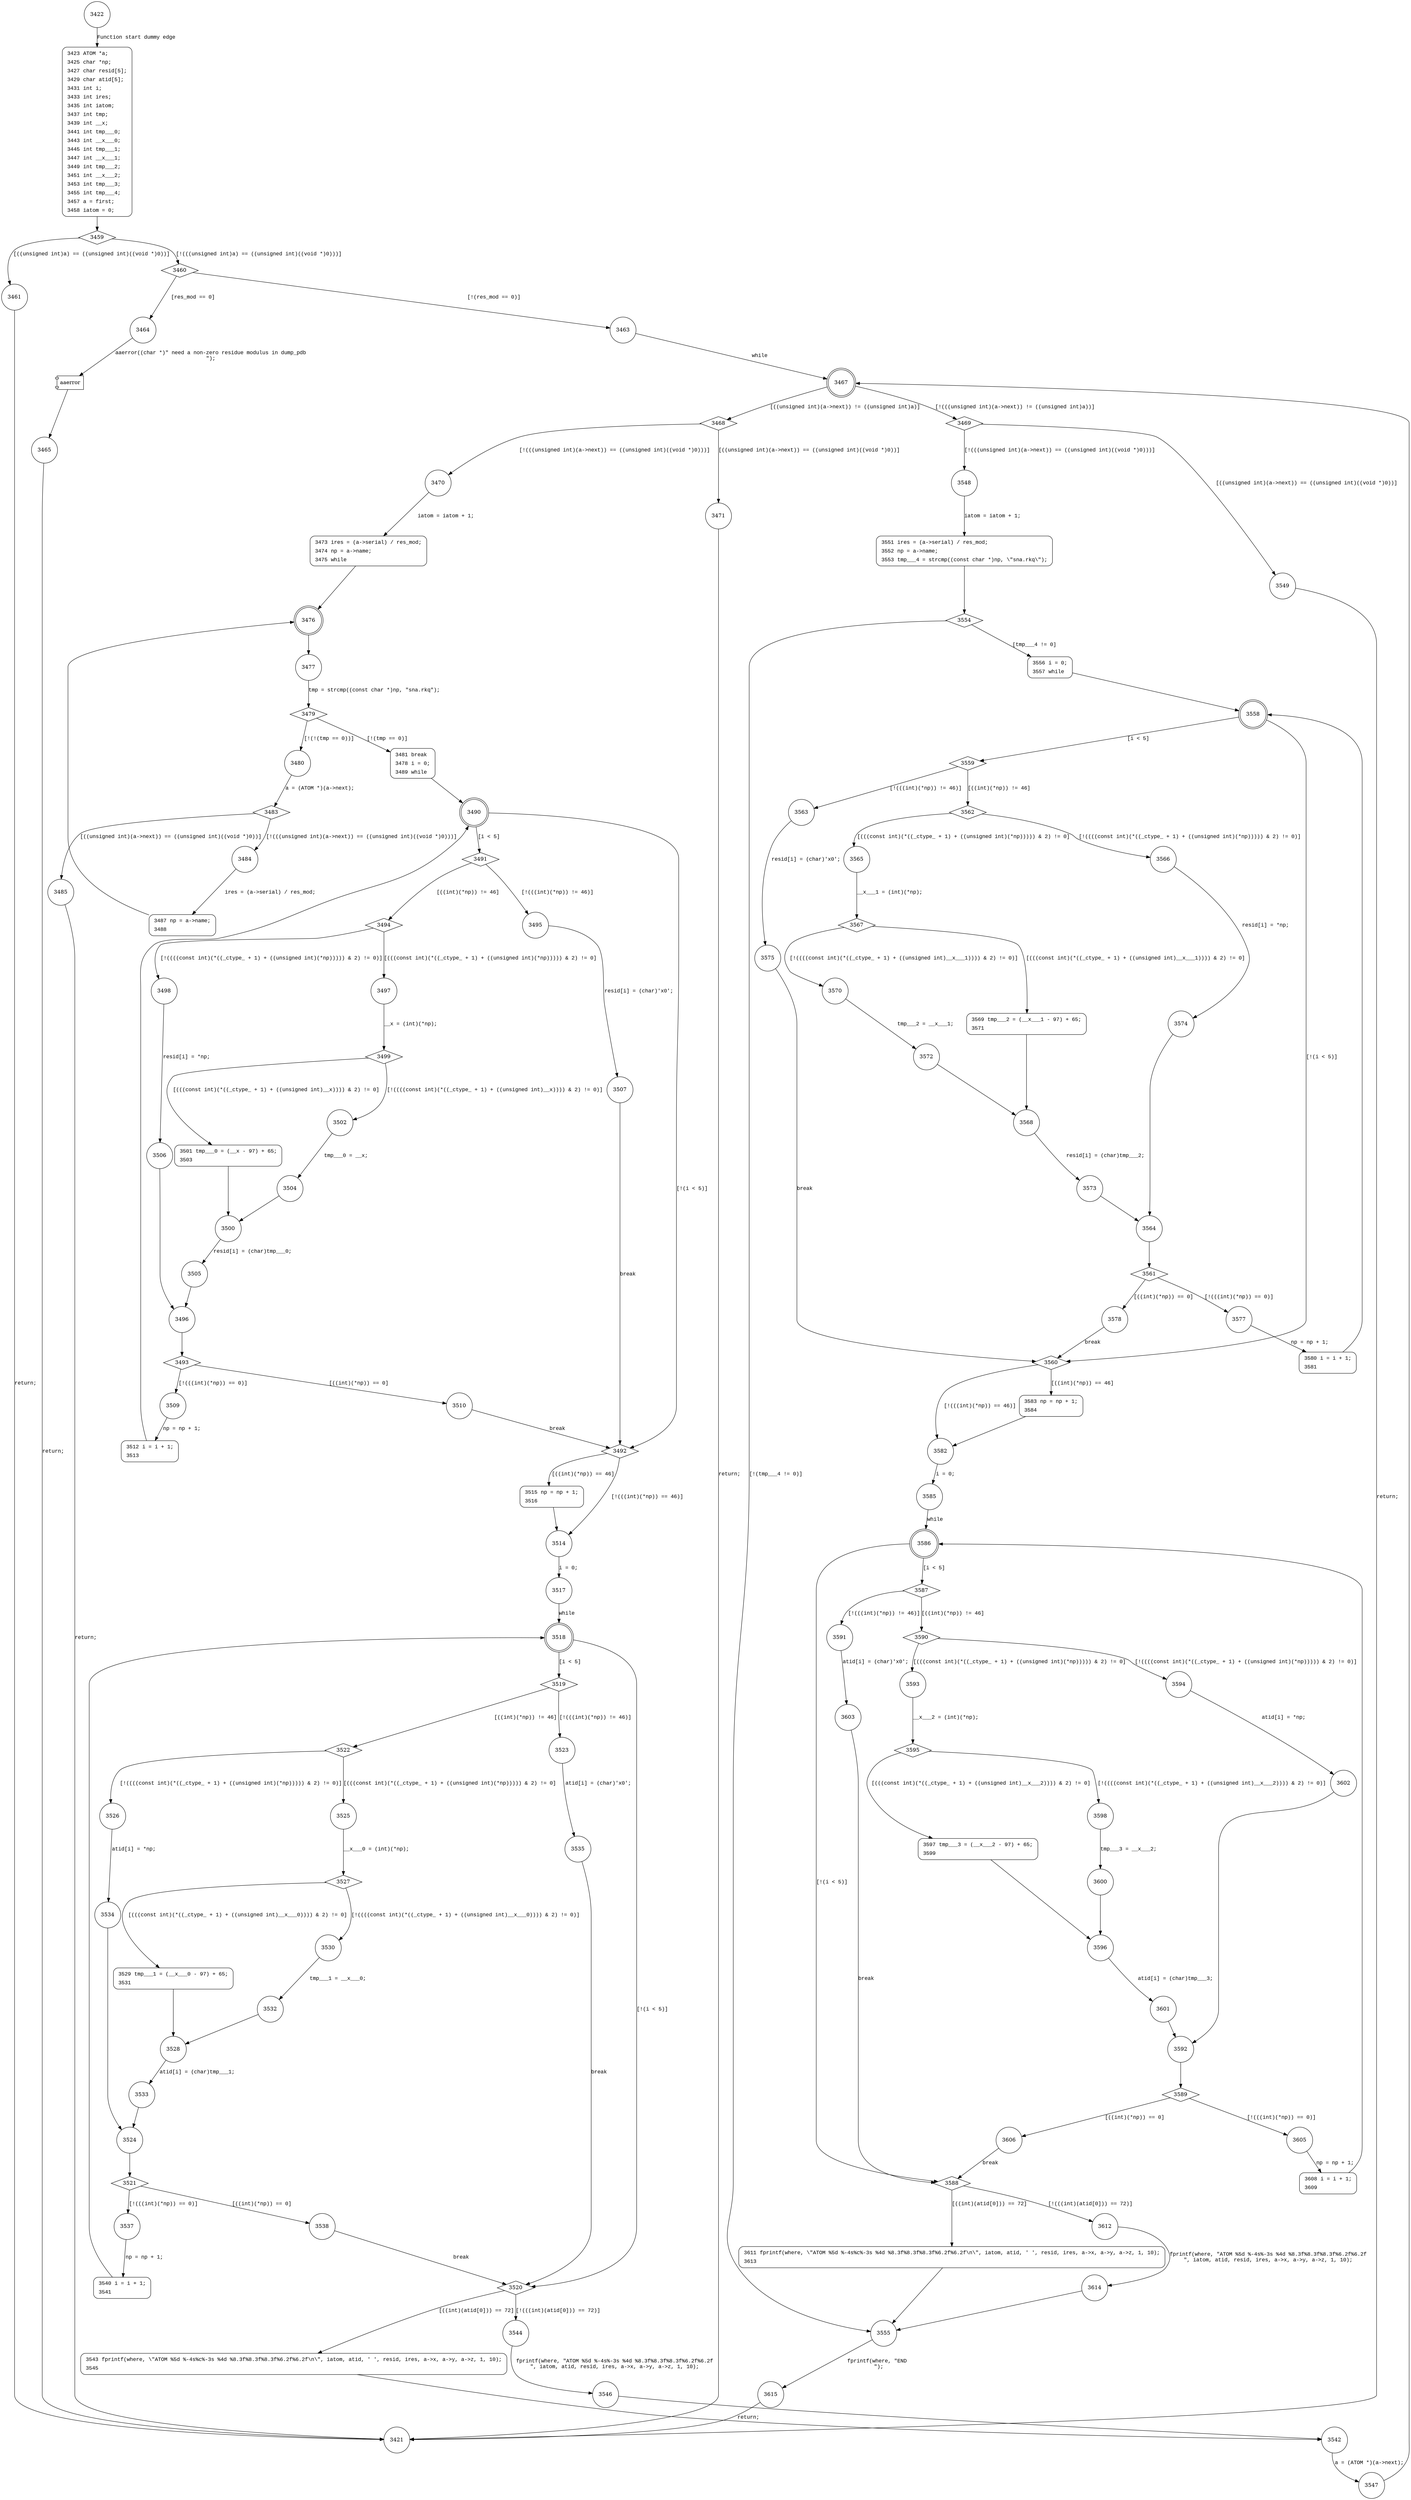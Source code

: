 digraph dump_pdb {
3422 [shape="circle"]
3423 [shape="circle"]
3459 [shape="diamond"]
3460 [shape="diamond"]
3461 [shape="circle"]
3463 [shape="circle"]
3464 [shape="circle"]
3465 [shape="circle"]
3467 [shape="doublecircle"]
3469 [shape="diamond"]
3468 [shape="diamond"]
3470 [shape="circle"]
3471 [shape="circle"]
3473 [shape="circle"]
3476 [shape="doublecircle"]
3477 [shape="circle"]
3479 [shape="diamond"]
3480 [shape="circle"]
3481 [shape="circle"]
3490 [shape="doublecircle"]
3492 [shape="diamond"]
3491 [shape="diamond"]
3495 [shape="circle"]
3494 [shape="diamond"]
3498 [shape="circle"]
3497 [shape="circle"]
3499 [shape="diamond"]
3502 [shape="circle"]
3501 [shape="circle"]
3500 [shape="circle"]
3505 [shape="circle"]
3496 [shape="circle"]
3493 [shape="diamond"]
3509 [shape="circle"]
3510 [shape="circle"]
3514 [shape="circle"]
3515 [shape="circle"]
3517 [shape="circle"]
3518 [shape="doublecircle"]
3520 [shape="diamond"]
3519 [shape="diamond"]
3523 [shape="circle"]
3522 [shape="diamond"]
3526 [shape="circle"]
3525 [shape="circle"]
3527 [shape="diamond"]
3530 [shape="circle"]
3529 [shape="circle"]
3528 [shape="circle"]
3533 [shape="circle"]
3524 [shape="circle"]
3521 [shape="diamond"]
3537 [shape="circle"]
3538 [shape="circle"]
3544 [shape="circle"]
3543 [shape="circle"]
3542 [shape="circle"]
3547 [shape="circle"]
3546 [shape="circle"]
3540 [shape="circle"]
3532 [shape="circle"]
3534 [shape="circle"]
3535 [shape="circle"]
3512 [shape="circle"]
3504 [shape="circle"]
3506 [shape="circle"]
3507 [shape="circle"]
3483 [shape="diamond"]
3484 [shape="circle"]
3485 [shape="circle"]
3487 [shape="circle"]
3548 [shape="circle"]
3549 [shape="circle"]
3551 [shape="circle"]
3554 [shape="diamond"]
3555 [shape="circle"]
3556 [shape="circle"]
3558 [shape="doublecircle"]
3560 [shape="diamond"]
3559 [shape="diamond"]
3563 [shape="circle"]
3562 [shape="diamond"]
3566 [shape="circle"]
3565 [shape="circle"]
3567 [shape="diamond"]
3570 [shape="circle"]
3569 [shape="circle"]
3568 [shape="circle"]
3573 [shape="circle"]
3564 [shape="circle"]
3561 [shape="diamond"]
3577 [shape="circle"]
3578 [shape="circle"]
3582 [shape="circle"]
3583 [shape="circle"]
3585 [shape="circle"]
3586 [shape="doublecircle"]
3588 [shape="diamond"]
3587 [shape="diamond"]
3591 [shape="circle"]
3590 [shape="diamond"]
3594 [shape="circle"]
3593 [shape="circle"]
3595 [shape="diamond"]
3598 [shape="circle"]
3597 [shape="circle"]
3596 [shape="circle"]
3601 [shape="circle"]
3592 [shape="circle"]
3589 [shape="diamond"]
3605 [shape="circle"]
3606 [shape="circle"]
3612 [shape="circle"]
3611 [shape="circle"]
3615 [shape="circle"]
3614 [shape="circle"]
3608 [shape="circle"]
3600 [shape="circle"]
3602 [shape="circle"]
3603 [shape="circle"]
3580 [shape="circle"]
3572 [shape="circle"]
3574 [shape="circle"]
3575 [shape="circle"]
3421 [shape="circle"]
3423 [style="filled,bold" penwidth="1" fillcolor="white" fontname="Courier New" shape="Mrecord" label=<<table border="0" cellborder="0" cellpadding="3" bgcolor="white"><tr><td align="right">3423</td><td align="left">ATOM *a;</td></tr><tr><td align="right">3425</td><td align="left">char *np;</td></tr><tr><td align="right">3427</td><td align="left">char resid[5];</td></tr><tr><td align="right">3429</td><td align="left">char atid[5];</td></tr><tr><td align="right">3431</td><td align="left">int i;</td></tr><tr><td align="right">3433</td><td align="left">int ires;</td></tr><tr><td align="right">3435</td><td align="left">int iatom;</td></tr><tr><td align="right">3437</td><td align="left">int tmp;</td></tr><tr><td align="right">3439</td><td align="left">int __x;</td></tr><tr><td align="right">3441</td><td align="left">int tmp___0;</td></tr><tr><td align="right">3443</td><td align="left">int __x___0;</td></tr><tr><td align="right">3445</td><td align="left">int tmp___1;</td></tr><tr><td align="right">3447</td><td align="left">int __x___1;</td></tr><tr><td align="right">3449</td><td align="left">int tmp___2;</td></tr><tr><td align="right">3451</td><td align="left">int __x___2;</td></tr><tr><td align="right">3453</td><td align="left">int tmp___3;</td></tr><tr><td align="right">3455</td><td align="left">int tmp___4;</td></tr><tr><td align="right">3457</td><td align="left">a = first;</td></tr><tr><td align="right">3458</td><td align="left">iatom = 0;</td></tr></table>>]
3423 -> 3459[label=""]
3473 [style="filled,bold" penwidth="1" fillcolor="white" fontname="Courier New" shape="Mrecord" label=<<table border="0" cellborder="0" cellpadding="3" bgcolor="white"><tr><td align="right">3473</td><td align="left">ires = (a-&gt;serial) / res_mod;</td></tr><tr><td align="right">3474</td><td align="left">np = a-&gt;name;</td></tr><tr><td align="right">3475</td><td align="left">while</td></tr></table>>]
3473 -> 3476[label=""]
3481 [style="filled,bold" penwidth="1" fillcolor="white" fontname="Courier New" shape="Mrecord" label=<<table border="0" cellborder="0" cellpadding="3" bgcolor="white"><tr><td align="right">3481</td><td align="left">break</td></tr><tr><td align="right">3478</td><td align="left">i = 0;</td></tr><tr><td align="right">3489</td><td align="left">while</td></tr></table>>]
3481 -> 3490[label=""]
3501 [style="filled,bold" penwidth="1" fillcolor="white" fontname="Courier New" shape="Mrecord" label=<<table border="0" cellborder="0" cellpadding="3" bgcolor="white"><tr><td align="right">3501</td><td align="left">tmp___0 = (__x - 97) + 65;</td></tr><tr><td align="right">3503</td><td align="left"></td></tr></table>>]
3501 -> 3500[label=""]
3515 [style="filled,bold" penwidth="1" fillcolor="white" fontname="Courier New" shape="Mrecord" label=<<table border="0" cellborder="0" cellpadding="3" bgcolor="white"><tr><td align="right">3515</td><td align="left">np = np + 1;</td></tr><tr><td align="right">3516</td><td align="left"></td></tr></table>>]
3515 -> 3514[label=""]
3529 [style="filled,bold" penwidth="1" fillcolor="white" fontname="Courier New" shape="Mrecord" label=<<table border="0" cellborder="0" cellpadding="3" bgcolor="white"><tr><td align="right">3529</td><td align="left">tmp___1 = (__x___0 - 97) + 65;</td></tr><tr><td align="right">3531</td><td align="left"></td></tr></table>>]
3529 -> 3528[label=""]
3543 [style="filled,bold" penwidth="1" fillcolor="white" fontname="Courier New" shape="Mrecord" label=<<table border="0" cellborder="0" cellpadding="3" bgcolor="white"><tr><td align="right">3543</td><td align="left">fprintf(where, \"ATOM %5d %-4s%c%-3s %4d %8.3f%8.3f%8.3f%6.2f%6.2f\n\", iatom, atid, ' ', resid, ires, a-&gt;x, a-&gt;y, a-&gt;z, 1, 10);</td></tr><tr><td align="right">3545</td><td align="left"></td></tr></table>>]
3543 -> 3542[label=""]
3540 [style="filled,bold" penwidth="1" fillcolor="white" fontname="Courier New" shape="Mrecord" label=<<table border="0" cellborder="0" cellpadding="3" bgcolor="white"><tr><td align="right">3540</td><td align="left">i = i + 1;</td></tr><tr><td align="right">3541</td><td align="left"></td></tr></table>>]
3540 -> 3518[label=""]
3512 [style="filled,bold" penwidth="1" fillcolor="white" fontname="Courier New" shape="Mrecord" label=<<table border="0" cellborder="0" cellpadding="3" bgcolor="white"><tr><td align="right">3512</td><td align="left">i = i + 1;</td></tr><tr><td align="right">3513</td><td align="left"></td></tr></table>>]
3512 -> 3490[label=""]
3487 [style="filled,bold" penwidth="1" fillcolor="white" fontname="Courier New" shape="Mrecord" label=<<table border="0" cellborder="0" cellpadding="3" bgcolor="white"><tr><td align="right">3487</td><td align="left">np = a-&gt;name;</td></tr><tr><td align="right">3488</td><td align="left"></td></tr></table>>]
3487 -> 3476[label=""]
3551 [style="filled,bold" penwidth="1" fillcolor="white" fontname="Courier New" shape="Mrecord" label=<<table border="0" cellborder="0" cellpadding="3" bgcolor="white"><tr><td align="right">3551</td><td align="left">ires = (a-&gt;serial) / res_mod;</td></tr><tr><td align="right">3552</td><td align="left">np = a-&gt;name;</td></tr><tr><td align="right">3553</td><td align="left">tmp___4 = strcmp((const char *)np, \"sna.rkq\");</td></tr></table>>]
3551 -> 3554[label=""]
3556 [style="filled,bold" penwidth="1" fillcolor="white" fontname="Courier New" shape="Mrecord" label=<<table border="0" cellborder="0" cellpadding="3" bgcolor="white"><tr><td align="right">3556</td><td align="left">i = 0;</td></tr><tr><td align="right">3557</td><td align="left">while</td></tr></table>>]
3556 -> 3558[label=""]
3569 [style="filled,bold" penwidth="1" fillcolor="white" fontname="Courier New" shape="Mrecord" label=<<table border="0" cellborder="0" cellpadding="3" bgcolor="white"><tr><td align="right">3569</td><td align="left">tmp___2 = (__x___1 - 97) + 65;</td></tr><tr><td align="right">3571</td><td align="left"></td></tr></table>>]
3569 -> 3568[label=""]
3583 [style="filled,bold" penwidth="1" fillcolor="white" fontname="Courier New" shape="Mrecord" label=<<table border="0" cellborder="0" cellpadding="3" bgcolor="white"><tr><td align="right">3583</td><td align="left">np = np + 1;</td></tr><tr><td align="right">3584</td><td align="left"></td></tr></table>>]
3583 -> 3582[label=""]
3597 [style="filled,bold" penwidth="1" fillcolor="white" fontname="Courier New" shape="Mrecord" label=<<table border="0" cellborder="0" cellpadding="3" bgcolor="white"><tr><td align="right">3597</td><td align="left">tmp___3 = (__x___2 - 97) + 65;</td></tr><tr><td align="right">3599</td><td align="left"></td></tr></table>>]
3597 -> 3596[label=""]
3611 [style="filled,bold" penwidth="1" fillcolor="white" fontname="Courier New" shape="Mrecord" label=<<table border="0" cellborder="0" cellpadding="3" bgcolor="white"><tr><td align="right">3611</td><td align="left">fprintf(where, \"ATOM %5d %-4s%c%-3s %4d %8.3f%8.3f%8.3f%6.2f%6.2f\n\", iatom, atid, ' ', resid, ires, a-&gt;x, a-&gt;y, a-&gt;z, 1, 10);</td></tr><tr><td align="right">3613</td><td align="left"></td></tr></table>>]
3611 -> 3555[label=""]
3608 [style="filled,bold" penwidth="1" fillcolor="white" fontname="Courier New" shape="Mrecord" label=<<table border="0" cellborder="0" cellpadding="3" bgcolor="white"><tr><td align="right">3608</td><td align="left">i = i + 1;</td></tr><tr><td align="right">3609</td><td align="left"></td></tr></table>>]
3608 -> 3586[label=""]
3580 [style="filled,bold" penwidth="1" fillcolor="white" fontname="Courier New" shape="Mrecord" label=<<table border="0" cellborder="0" cellpadding="3" bgcolor="white"><tr><td align="right">3580</td><td align="left">i = i + 1;</td></tr><tr><td align="right">3581</td><td align="left"></td></tr></table>>]
3580 -> 3558[label=""]
3422 -> 3423 [label="Function start dummy edge" fontname="Courier New"]
3459 -> 3460 [label="[!(((unsigned int)a) == ((unsigned int)((void *)0)))]" fontname="Courier New"]
3459 -> 3461 [label="[((unsigned int)a) == ((unsigned int)((void *)0))]" fontname="Courier New"]
3460 -> 3463 [label="[!(res_mod == 0)]" fontname="Courier New"]
3460 -> 3464 [label="[res_mod == 0]" fontname="Courier New"]
100437 [shape="component" label="aaerror"]
3464 -> 100437 [label="aaerror((char *)\" need a non-zero residue modulus in dump_pdb\n\");" fontname="Courier New"]
100437 -> 3465 [label="" fontname="Courier New"]
3463 -> 3467 [label="while" fontname="Courier New"]
3467 -> 3469 [label="[!(((unsigned int)(a->next)) != ((unsigned int)a))]" fontname="Courier New"]
3467 -> 3468 [label="[((unsigned int)(a->next)) != ((unsigned int)a)]" fontname="Courier New"]
3468 -> 3470 [label="[!(((unsigned int)(a->next)) == ((unsigned int)((void *)0)))]" fontname="Courier New"]
3468 -> 3471 [label="[((unsigned int)(a->next)) == ((unsigned int)((void *)0))]" fontname="Courier New"]
3470 -> 3473 [label="iatom = iatom + 1;" fontname="Courier New"]
3476 -> 3477 [label="" fontname="Courier New"]
3479 -> 3480 [label="[!(!(tmp == 0))]" fontname="Courier New"]
3479 -> 3481 [label="[!(tmp == 0)]" fontname="Courier New"]
3490 -> 3492 [label="[!(i < 5)]" fontname="Courier New"]
3490 -> 3491 [label="[i < 5]" fontname="Courier New"]
3491 -> 3495 [label="[!(((int)(*np)) != 46)]" fontname="Courier New"]
3491 -> 3494 [label="[((int)(*np)) != 46]" fontname="Courier New"]
3494 -> 3498 [label="[!((((const int)(*((_ctype_ + 1) + ((unsigned int)(*np))))) & 2) != 0)]" fontname="Courier New"]
3494 -> 3497 [label="[(((const int)(*((_ctype_ + 1) + ((unsigned int)(*np))))) & 2) != 0]" fontname="Courier New"]
3499 -> 3502 [label="[!((((const int)(*((_ctype_ + 1) + ((unsigned int)__x)))) & 2) != 0)]" fontname="Courier New"]
3499 -> 3501 [label="[(((const int)(*((_ctype_ + 1) + ((unsigned int)__x)))) & 2) != 0]" fontname="Courier New"]
3500 -> 3505 [label="resid[i] = (char)tmp___0;" fontname="Courier New"]
3496 -> 3493 [label="" fontname="Courier New"]
3493 -> 3509 [label="[!(((int)(*np)) == 0)]" fontname="Courier New"]
3493 -> 3510 [label="[((int)(*np)) == 0]" fontname="Courier New"]
3492 -> 3514 [label="[!(((int)(*np)) == 46)]" fontname="Courier New"]
3492 -> 3515 [label="[((int)(*np)) == 46]" fontname="Courier New"]
3514 -> 3517 [label="i = 0;" fontname="Courier New"]
3518 -> 3520 [label="[!(i < 5)]" fontname="Courier New"]
3518 -> 3519 [label="[i < 5]" fontname="Courier New"]
3519 -> 3523 [label="[!(((int)(*np)) != 46)]" fontname="Courier New"]
3519 -> 3522 [label="[((int)(*np)) != 46]" fontname="Courier New"]
3522 -> 3526 [label="[!((((const int)(*((_ctype_ + 1) + ((unsigned int)(*np))))) & 2) != 0)]" fontname="Courier New"]
3522 -> 3525 [label="[(((const int)(*((_ctype_ + 1) + ((unsigned int)(*np))))) & 2) != 0]" fontname="Courier New"]
3527 -> 3530 [label="[!((((const int)(*((_ctype_ + 1) + ((unsigned int)__x___0)))) & 2) != 0)]" fontname="Courier New"]
3527 -> 3529 [label="[(((const int)(*((_ctype_ + 1) + ((unsigned int)__x___0)))) & 2) != 0]" fontname="Courier New"]
3528 -> 3533 [label="atid[i] = (char)tmp___1;" fontname="Courier New"]
3524 -> 3521 [label="" fontname="Courier New"]
3521 -> 3537 [label="[!(((int)(*np)) == 0)]" fontname="Courier New"]
3521 -> 3538 [label="[((int)(*np)) == 0]" fontname="Courier New"]
3520 -> 3544 [label="[!(((int)(atid[0])) == 72)]" fontname="Courier New"]
3520 -> 3543 [label="[((int)(atid[0])) == 72]" fontname="Courier New"]
3542 -> 3547 [label="a = (ATOM *)(a->next);" fontname="Courier New"]
3544 -> 3546 [label="fprintf(where, \"ATOM %5d %-4s%-3s %4d %8.3f%8.3f%8.3f%6.2f%6.2f\n\", iatom, atid, resid, ires, a->x, a->y, a->z, 1, 10);" fontname="Courier New"]
3537 -> 3540 [label="np = np + 1;" fontname="Courier New"]
3530 -> 3532 [label="tmp___1 = __x___0;" fontname="Courier New"]
3526 -> 3534 [label="atid[i] = *np;" fontname="Courier New"]
3523 -> 3535 [label="atid[i] = (char)'\x0';" fontname="Courier New"]
3509 -> 3512 [label="np = np + 1;" fontname="Courier New"]
3502 -> 3504 [label="tmp___0 = __x;" fontname="Courier New"]
3498 -> 3506 [label="resid[i] = *np;" fontname="Courier New"]
3495 -> 3507 [label="resid[i] = (char)'\x0';" fontname="Courier New"]
3480 -> 3483 [label="a = (ATOM *)(a->next);" fontname="Courier New"]
3483 -> 3484 [label="[!(((unsigned int)(a->next)) == ((unsigned int)((void *)0)))]" fontname="Courier New"]
3483 -> 3485 [label="[((unsigned int)(a->next)) == ((unsigned int)((void *)0))]" fontname="Courier New"]
3484 -> 3487 [label="ires = (a->serial) / res_mod;" fontname="Courier New"]
3469 -> 3548 [label="[!(((unsigned int)(a->next)) == ((unsigned int)((void *)0)))]" fontname="Courier New"]
3469 -> 3549 [label="[((unsigned int)(a->next)) == ((unsigned int)((void *)0))]" fontname="Courier New"]
3548 -> 3551 [label="iatom = iatom + 1;" fontname="Courier New"]
3554 -> 3555 [label="[!(tmp___4 != 0)]" fontname="Courier New"]
3554 -> 3556 [label="[tmp___4 != 0]" fontname="Courier New"]
3558 -> 3560 [label="[!(i < 5)]" fontname="Courier New"]
3558 -> 3559 [label="[i < 5]" fontname="Courier New"]
3559 -> 3563 [label="[!(((int)(*np)) != 46)]" fontname="Courier New"]
3559 -> 3562 [label="[((int)(*np)) != 46]" fontname="Courier New"]
3562 -> 3566 [label="[!((((const int)(*((_ctype_ + 1) + ((unsigned int)(*np))))) & 2) != 0)]" fontname="Courier New"]
3562 -> 3565 [label="[(((const int)(*((_ctype_ + 1) + ((unsigned int)(*np))))) & 2) != 0]" fontname="Courier New"]
3567 -> 3570 [label="[!((((const int)(*((_ctype_ + 1) + ((unsigned int)__x___1)))) & 2) != 0)]" fontname="Courier New"]
3567 -> 3569 [label="[(((const int)(*((_ctype_ + 1) + ((unsigned int)__x___1)))) & 2) != 0]" fontname="Courier New"]
3568 -> 3573 [label="resid[i] = (char)tmp___2;" fontname="Courier New"]
3564 -> 3561 [label="" fontname="Courier New"]
3561 -> 3577 [label="[!(((int)(*np)) == 0)]" fontname="Courier New"]
3561 -> 3578 [label="[((int)(*np)) == 0]" fontname="Courier New"]
3560 -> 3582 [label="[!(((int)(*np)) == 46)]" fontname="Courier New"]
3560 -> 3583 [label="[((int)(*np)) == 46]" fontname="Courier New"]
3582 -> 3585 [label="i = 0;" fontname="Courier New"]
3586 -> 3588 [label="[!(i < 5)]" fontname="Courier New"]
3586 -> 3587 [label="[i < 5]" fontname="Courier New"]
3587 -> 3591 [label="[!(((int)(*np)) != 46)]" fontname="Courier New"]
3587 -> 3590 [label="[((int)(*np)) != 46]" fontname="Courier New"]
3590 -> 3594 [label="[!((((const int)(*((_ctype_ + 1) + ((unsigned int)(*np))))) & 2) != 0)]" fontname="Courier New"]
3590 -> 3593 [label="[(((const int)(*((_ctype_ + 1) + ((unsigned int)(*np))))) & 2) != 0]" fontname="Courier New"]
3595 -> 3598 [label="[!((((const int)(*((_ctype_ + 1) + ((unsigned int)__x___2)))) & 2) != 0)]" fontname="Courier New"]
3595 -> 3597 [label="[(((const int)(*((_ctype_ + 1) + ((unsigned int)__x___2)))) & 2) != 0]" fontname="Courier New"]
3596 -> 3601 [label="atid[i] = (char)tmp___3;" fontname="Courier New"]
3592 -> 3589 [label="" fontname="Courier New"]
3589 -> 3605 [label="[!(((int)(*np)) == 0)]" fontname="Courier New"]
3589 -> 3606 [label="[((int)(*np)) == 0]" fontname="Courier New"]
3588 -> 3612 [label="[!(((int)(atid[0])) == 72)]" fontname="Courier New"]
3588 -> 3611 [label="[((int)(atid[0])) == 72]" fontname="Courier New"]
3555 -> 3615 [label="fprintf(where, \"END \n\");" fontname="Courier New"]
3612 -> 3614 [label="fprintf(where, \"ATOM %5d %-4s%-3s %4d %8.3f%8.3f%8.3f%6.2f%6.2f\n\", iatom, atid, resid, ires, a->x, a->y, a->z, 1, 10);" fontname="Courier New"]
3605 -> 3608 [label="np = np + 1;" fontname="Courier New"]
3598 -> 3600 [label="tmp___3 = __x___2;" fontname="Courier New"]
3594 -> 3602 [label="atid[i] = *np;" fontname="Courier New"]
3591 -> 3603 [label="atid[i] = (char)'\x0';" fontname="Courier New"]
3577 -> 3580 [label="np = np + 1;" fontname="Courier New"]
3570 -> 3572 [label="tmp___2 = __x___1;" fontname="Courier New"]
3566 -> 3574 [label="resid[i] = *np;" fontname="Courier New"]
3563 -> 3575 [label="resid[i] = (char)'\x0';" fontname="Courier New"]
3461 -> 3421 [label="return;" fontname="Courier New"]
3465 -> 3421 [label="return;" fontname="Courier New"]
3471 -> 3421 [label="return;" fontname="Courier New"]
3477 -> 3479 [label="tmp = strcmp((const char *)np, \"sna.rkq\");" fontname="Courier New"]
3497 -> 3499 [label="__x = (int)(*np);" fontname="Courier New"]
3505 -> 3496 [label="" fontname="Courier New"]
3510 -> 3492 [label="break" fontname="Courier New"]
3517 -> 3518 [label="while" fontname="Courier New"]
3525 -> 3527 [label="__x___0 = (int)(*np);" fontname="Courier New"]
3533 -> 3524 [label="" fontname="Courier New"]
3538 -> 3520 [label="break" fontname="Courier New"]
3547 -> 3467 [label="" fontname="Courier New"]
3546 -> 3542 [label="" fontname="Courier New"]
3532 -> 3528 [label="" fontname="Courier New"]
3534 -> 3524 [label="" fontname="Courier New"]
3535 -> 3520 [label="break" fontname="Courier New"]
3504 -> 3500 [label="" fontname="Courier New"]
3506 -> 3496 [label="" fontname="Courier New"]
3507 -> 3492 [label="break" fontname="Courier New"]
3485 -> 3421 [label="return;" fontname="Courier New"]
3549 -> 3421 [label="return;" fontname="Courier New"]
3565 -> 3567 [label="__x___1 = (int)(*np);" fontname="Courier New"]
3573 -> 3564 [label="" fontname="Courier New"]
3578 -> 3560 [label="break" fontname="Courier New"]
3585 -> 3586 [label="while" fontname="Courier New"]
3593 -> 3595 [label="__x___2 = (int)(*np);" fontname="Courier New"]
3601 -> 3592 [label="" fontname="Courier New"]
3606 -> 3588 [label="break" fontname="Courier New"]
3615 -> 3421 [label="return;" fontname="Courier New"]
3614 -> 3555 [label="" fontname="Courier New"]
3600 -> 3596 [label="" fontname="Courier New"]
3602 -> 3592 [label="" fontname="Courier New"]
3603 -> 3588 [label="break" fontname="Courier New"]
3572 -> 3568 [label="" fontname="Courier New"]
3574 -> 3564 [label="" fontname="Courier New"]
3575 -> 3560 [label="break" fontname="Courier New"]
}